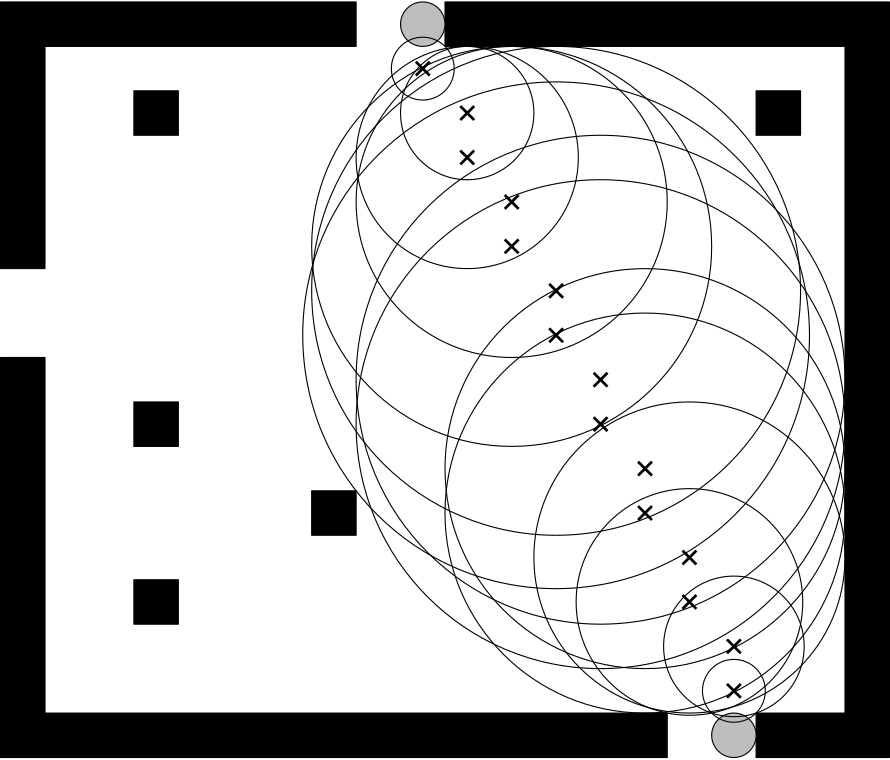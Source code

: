 <?xml version="1.0"?>
<!DOCTYPE ipe SYSTEM "ipe.dtd">
<ipe version="70010" creator="Ipe 7.0.10">
<info created="D:20141001142238" modified="D:20141001142238"/>
<ipestyle name="basic">
<symbol name="arrow/arc(spx)">
<path stroke="sym-stroke" fill="sym-stroke" pen="sym-pen">
0 0 m
-1 0.333 l
-1 -0.333 l
h
</path>
</symbol>
<symbol name="arrow/farc(spx)">
<path stroke="sym-stroke" fill="white" pen="sym-pen">
0 0 m
-1 0.333 l
-1 -0.333 l
h
</path>
</symbol>
<symbol name="mark/circle(sx)" transformations="translations">
<path fill="sym-stroke">
0.6 0 0 0.6 0 0 e
0.4 0 0 0.4 0 0 e
</path>
</symbol>
<symbol name="mark/disk(sx)" transformations="translations">
<path fill="sym-stroke">
0.6 0 0 0.6 0 0 e
</path>
</symbol>
<symbol name="mark/fdisk(sfx)" transformations="translations">
<group>
<path fill="sym-stroke" fillrule="eofill">
0.6 0 0 0.6 0 0 e
0.4 0 0 0.4 0 0 e
</path>
<path fill="sym-fill">
0.4 0 0 0.4 0 0 e
</path>
</group>
</symbol>
<symbol name="mark/box(sx)" transformations="translations">
<path fill="sym-stroke" fillrule="eofill">
-0.6 -0.6 m
0.6 -0.6 l
0.6 0.6 l
-0.6 0.6 l
h
-0.4 -0.4 m
0.4 -0.4 l
0.4 0.4 l
-0.4 0.4 l
h
</path>
</symbol>
<symbol name="mark/square(sx)" transformations="translations">
<path fill="sym-stroke">
-0.6 -0.6 m
0.6 -0.6 l
0.6 0.6 l
-0.6 0.6 l
h
</path>
</symbol>
<symbol name="mark/fsquare(sfx)" transformations="translations">
<group>
<path fill="sym-stroke" fillrule="eofill">
-0.6 -0.6 m
0.6 -0.6 l
0.6 0.6 l
-0.6 0.6 l
h
-0.4 -0.4 m
0.4 -0.4 l
0.4 0.4 l
-0.4 0.4 l
h
</path>
<path fill="sym-fill">
-0.4 -0.4 m
0.4 -0.4 l
0.4 0.4 l
-0.4 0.4 l
h
</path>
</group>
</symbol>
<symbol name="mark/cross(sx)" transformations="translations">
<group>
<path fill="sym-stroke">
-0.43 -0.57 m
0.57 0.43 l
0.43 0.57 l
-0.57 -0.43 l
h
</path>
<path fill="sym-stroke">
-0.43 0.57 m
0.57 -0.43 l
0.43 -0.57 l
-0.57 0.43 l
h
</path>
</group>
</symbol>
<symbol name="arrow/fnormal(spx)">
<path stroke="sym-stroke" fill="white" pen="sym-pen">
0 0 m
-1 0.333 l
-1 -0.333 l
h
</path>
</symbol>
<symbol name="arrow/pointed(spx)">
<path stroke="sym-stroke" fill="sym-stroke" pen="sym-pen">
0 0 m
-1 0.333 l
-0.8 0 l
-1 -0.333 l
h
</path>
</symbol>
<symbol name="arrow/fpointed(spx)">
<path stroke="sym-stroke" fill="white" pen="sym-pen">
0 0 m
-1 0.333 l
-0.8 0 l
-1 -0.333 l
h
</path>
</symbol>
<symbol name="arrow/linear(spx)">
<path stroke="sym-stroke" pen="sym-pen">
-1 0.333 m
0 0 l
-1 -0.333 l
</path>
</symbol>
<symbol name="arrow/fdouble(spx)">
<path stroke="sym-stroke" fill="white" pen="sym-pen">
0 0 m
-1 0.333 l
-1 -0.333 l
h
-1 0 m
-2 0.333 l
-2 -0.333 l
h
</path>
</symbol>
<symbol name="arrow/double(spx)">
<path stroke="sym-stroke" fill="sym-stroke" pen="sym-pen">
0 0 m
-1 0.333 l
-1 -0.333 l
h
-1 0 m
-2 0.333 l
-2 -0.333 l
h
</path>
</symbol>
<pen name="heavier" value="0.8"/>
<pen name="fat" value="1.2"/>
<pen name="ultrafat" value="2"/>
<symbolsize name="large" value="5"/>
<symbolsize name="small" value="2"/>
<symbolsize name="tiny" value="1.1"/>
<arrowsize name="large" value="10"/>
<arrowsize name="small" value="5"/>
<arrowsize name="tiny" value="3"/>
<color name="red" value="1 0 0"/>
<color name="green" value="0 1 0"/>
<color name="blue" value="0 0 1"/>
<color name="yellow" value="1 1 0"/>
<color name="orange" value="1 0.647 0"/>
<color name="gold" value="1 0.843 0"/>
<color name="purple" value="0.627 0.125 0.941"/>
<color name="gray" value="0.745"/>
<color name="brown" value="0.647 0.165 0.165"/>
<color name="navy" value="0 0 0.502"/>
<color name="pink" value="1 0.753 0.796"/>
<color name="seagreen" value="0.18 0.545 0.341"/>
<color name="turquoise" value="0.251 0.878 0.816"/>
<color name="violet" value="0.933 0.51 0.933"/>
<color name="darkblue" value="0 0 0.545"/>
<color name="darkcyan" value="0 0.545 0.545"/>
<color name="darkgray" value="0.663"/>
<color name="darkgreen" value="0 0.392 0"/>
<color name="darkmagenta" value="0.545 0 0.545"/>
<color name="darkorange" value="1 0.549 0"/>
<color name="darkred" value="0.545 0 0"/>
<color name="lightblue" value="0.678 0.847 0.902"/>
<color name="lightcyan" value="0.878 1 1"/>
<color name="lightgray" value="0.827"/>
<color name="lightgreen" value="0.565 0.933 0.565"/>
<color name="lightyellow" value="1 1 0.878"/>
<dashstyle name="dashed" value="[4] 0"/>
<dashstyle name="dotted" value="[1 3] 0"/>
<dashstyle name="dash dotted" value="[4 2 1 2] 0"/>
<dashstyle name="dash dot dotted" value="[4 2 1 2 1 2] 0"/>
<textsize name="large" value="\large"/>
<textsize name="Large" value="\Large"/>
<textsize name="LARGE" value="\LARGE"/>
<textsize name="huge" value="\huge"/>
<textsize name="Huge" value="\Huge"/>
<textsize name="small" value="\small"/>
<textsize name="footnote" value="\footnotesize"/>
<textsize name="tiny" value="\tiny"/>
<textstyle name="center" begin="\begin{center}" end="\end{center}"/>
<textstyle name="itemize" begin="\begin{itemize}" end="\end{itemize}"/>
<textstyle name="item" begin="\begin{itemize}\item{}" end="\end{itemize}"/>
<gridsize name="4 pts" value="4"/>
<gridsize name="8 pts (~3 mm)" value="8"/>
<gridsize name="16 pts (~6 mm)" value="16"/>
<gridsize name="32 pts (~12 mm)" value="32"/>
<gridsize name="10 pts (~3.5 mm)" value="10"/>
<gridsize name="20 pts (~7 mm)" value="20"/>
<gridsize name="14 pts (~5 mm)" value="14"/>
<gridsize name="28 pts (~10 mm)" value="28"/>
<gridsize name="56 pts (~20 mm)" value="56"/>
<anglesize name="90 deg" value="90"/>
<anglesize name="60 deg" value="60"/>
<anglesize name="45 deg" value="45"/>
<anglesize name="30 deg" value="30"/>
<anglesize name="22.5 deg" value="22.5"/>
<tiling name="falling" angle="-60" step="4" width="1"/>
<tiling name="rising" angle="30" step="4" width="1"/>
</ipestyle>
<page>
<layer name="alpha"/>
<view layers="alpha" active="alpha"/>
<path layer="alpha" stroke="black" fill="black">
64 336 m
64 320 l
192 320 l
192 336 l
h
</path>
<path stroke="black" fill="black">
224 336 m
224 320 l
384 320 l
384 336 l
h
</path>
<path stroke="black" fill="black">
64 320 m
64 240 l
80 240 l
80 320 l
h
</path>
<path stroke="black" fill="black">
64 208 m
64 64 l
80 64 l
80 208 l
h
</path>
<path stroke="black" fill="black">
80 80 m
80 64 l
304 64 l
304 80 l
h
</path>
<path stroke="black" fill="black">
336 80 m
336 64 l
384 64 l
384 80 l
h
</path>
<path stroke="black" fill="black">
384 80 m
384 320 l
368 320 l
368 80 l
h
</path>
<path stroke="black" fill="black">
112 192 m
112 176 l
128 176 l
128 192 l
h
</path>
<path stroke="black" fill="black">
112 128 m
112 112 l
128 112 l
128 128 l
h
</path>
<path stroke="black" fill="black">
336 304 m
336 288 l
352 288 l
352 304 l
h
</path>
<path stroke="black" fill="black">
112 304 m
112 288 l
128 288 l
128 304 l
h
</path>
<path stroke="black" fill="black">
176 160 m
176 144 l
192 144 l
192 160 l
h
</path>
<use name="mark/cross(sx)" pos="216 312" size="large" stroke="black"/>
<use name="mark/cross(sx)" pos="232 296" size="large" stroke="black"/>
<use name="mark/cross(sx)" pos="232 280" size="large" stroke="black"/>
<use name="mark/cross(sx)" pos="248 264" size="large" stroke="black"/>
<use name="mark/cross(sx)" pos="248 248" size="large" stroke="black"/>
<use name="mark/cross(sx)" pos="264 232" size="large" stroke="black"/>
<use name="mark/cross(sx)" pos="264 216" size="large" stroke="black"/>
<use name="mark/cross(sx)" pos="280 200" size="large" stroke="black"/>
<use name="mark/cross(sx)" pos="280 184" size="large" stroke="black"/>
<use name="mark/cross(sx)" pos="296 168" size="large" stroke="black"/>
<use name="mark/cross(sx)" pos="296 152" size="large" stroke="black"/>
<use name="mark/cross(sx)" pos="312 136" size="large" stroke="black"/>
<use name="mark/cross(sx)" pos="312 120" size="large" stroke="black"/>
<use name="mark/cross(sx)" pos="328 104" size="large" stroke="black"/>
<use name="mark/cross(sx)" pos="328 88" size="large" stroke="black"/>
<path stroke="black" fill="gray">
8 0 0 8 328 72 e
</path>
<path matrix="1 0 0 1 -112 256" stroke="black" fill="gray">
8 0 0 8 328 72 e
</path>
<path stroke="black">
11.3137 0 0 11.3137 328 88 e
</path>
<path stroke="black">
25.2982 0 0 25.2982 328 104 e
</path>
<path stroke="black">
40.7922 0 0 40.7922 312 120 e
</path>
<path stroke="black">
56 0 0 56 312 136 e
</path>
<path stroke="black">
72 0 0 72 296 152 e
</path>
<path stroke="black">
72 0 0 72 296 168 e
</path>
<path stroke="black">
88 0 0 88 280 184 e
</path>
<path stroke="black">
88 0 0 88 280 200 e
</path>
<path stroke="black">
91.214 0 0 91.214 264 216 e
</path>
<path stroke="black">
88 0 0 88 264 232 e
</path>
<path stroke="black">
72 0 0 72 248 248 e
</path>
<path stroke="black">
56 0 0 56 248 264 e
</path>
<path stroke="black">
40 0 0 40 232 280 e
</path>
<path stroke="black">
24 0 0 24 232 296 e
</path>
<path stroke="black">
11.3137 0 0 11.3137 216 312 e
</path>
</page>
</ipe>
